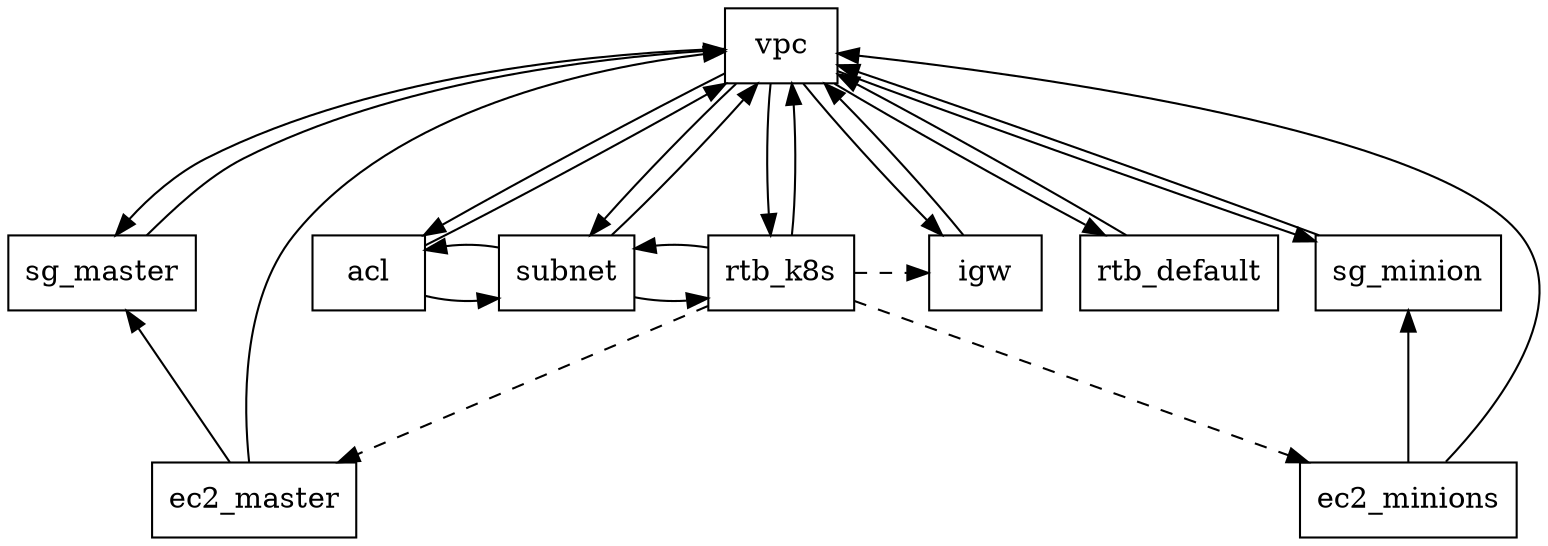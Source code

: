 digraph G {
    node [shape=rect];
    edge [minlen=2];

    {rank=same; vpc;}
    {rank=same; sg_master; sg_minion; acl; subnet; igw; rtb_k8s; rtb_default;}
    {rank=same; ec2_master; ec2_minions;}

	vpc -> sg_master;
	vpc -> sg_minion;
	vpc -> acl;
	vpc -> subnet;
	vpc -> igw;
	vpc -> rtb_k8s;
	vpc -> rtb_default;

	sg_master -> vpc;

	sg_minion -> vpc;

	acl -> vpc;
	acl -> subnet;

	subnet -> vpc;
	subnet -> acl;
	subnet -> rtb_k8s;

	igw -> vpc;

	rtb_k8s -> vpc;
	rtb_k8s -> subnet;
	rtb_k8s -> igw         [style=dashed];
	rtb_k8s -> ec2_minions [style=dashed];
	rtb_k8s -> ec2_master  [style=dashed];

	rtb_default -> vpc;

	ec2_minions -> vpc;
	ec2_minions -> sg_minion;

	ec2_master -> vpc;
	ec2_master -> sg_master;
}
